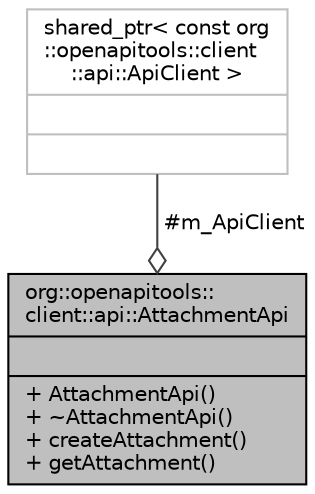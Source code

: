 digraph "org::openapitools::client::api::AttachmentApi"
{
 // INTERACTIVE_SVG=YES
 // LATEX_PDF_SIZE
  bgcolor="transparent";
  edge [fontname="Helvetica",fontsize="10",labelfontname="Helvetica",labelfontsize="10"];
  node [fontname="Helvetica",fontsize="10",shape=record];
  Node1 [label="{org::openapitools::\lclient::api::AttachmentApi\n||+ AttachmentApi()\l+ ~AttachmentApi()\l+ createAttachment()\l+ getAttachment()\l}",height=0.2,width=0.4,color="black", fillcolor="grey75", style="filled", fontcolor="black",tooltip=" "];
  Node2 -> Node1 [color="grey25",fontsize="10",style="solid",label=" #m_ApiClient" ,arrowhead="odiamond",fontname="Helvetica"];
  Node2 [label="{shared_ptr\< const org\l::openapitools::client\l::api::ApiClient \>\n||}",height=0.2,width=0.4,color="grey75",tooltip=" "];
}
